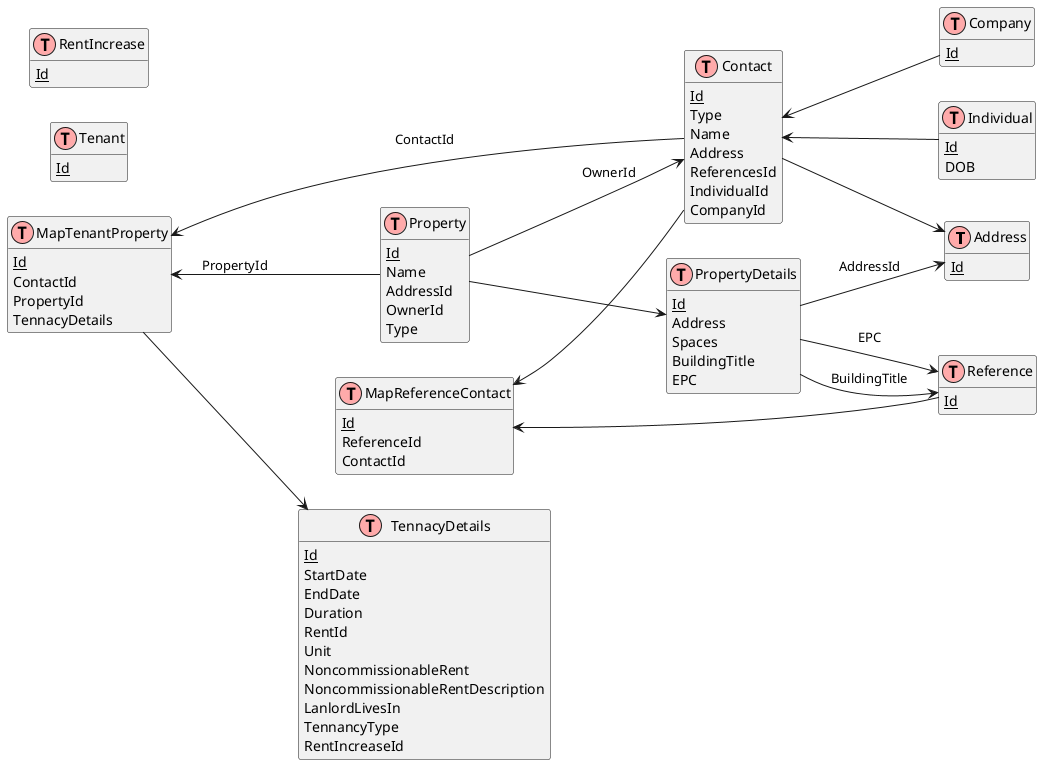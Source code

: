 @startuml AddressDb

left to right direction

!define table(x) class x << (T,#FFAAAA) >>
!define primary_key(x) <u>x</u>
hide methods
hide stereotypes

table( Address)
{
    primary_key(Id)
}

table( Reference)
{
    primary_key(Id)
}

table( MapReferenceContact)
{
    primary_key(Id)
    ReferenceId
    ContactId
}

MapReferenceContact <-- Contact
MapReferenceContact <-- Reference 

table( Contact)
{
    primary_key(Id)
    Type
    Name
    Address
    ReferencesId
    IndividualId
    CompanyId
}

Contact --> Address

table( Company)
{
    primary_key(Id)
}

table( Individual)
{
    primary_key(Id)
    DOB
}

Contact <-- Company
Contact <-- Individual


table( Tenant)
{
    primary_key(Id)
}

table( Property)
{
    primary_key(Id)
    Name
    AddressId
    OwnerId
    Type
}

table( PropertyDetails)
{
    primary_key(Id)
    Address
    Spaces
    BuildingTitle
    EPC
}

PropertyDetails --> Reference : BuildingTitle
PropertyDetails --> Reference : EPC
PropertyDetails --> Address : AddressId

table( MapTenantProperty)
{
    primary_key(Id)
    ContactId
    PropertyId
    TennacyDetails
}

Property --> PropertyDetails 
Property --> Contact : OwnerId
MapTenantProperty <-- Property : PropertyId
MapTenantProperty <-- Contact : ContactId
MapTenantProperty --> TennacyDetails

table(TennacyDetails)
{
    primary_key(Id)
    StartDate
    EndDate
    Duration
    RentId
    Unit
    NoncommissionableRent
    NoncommissionableRentDescription
    LanlordLivesIn
    TennancyType
    RentIncreaseId
}

table( RentIncrease)
{
    primary_key(Id)

}


@enduml